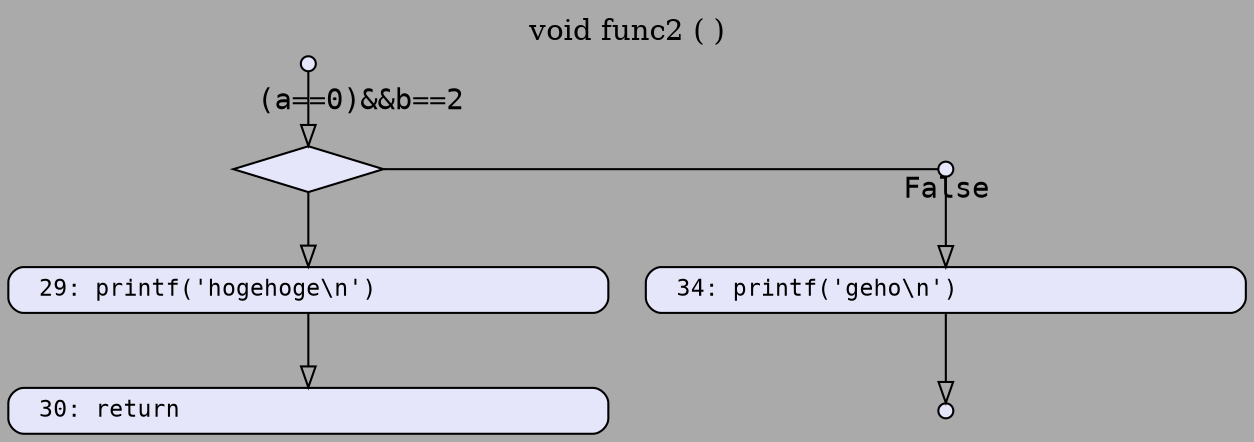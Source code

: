 digraph "void func2 ( )" {

    label = "void func2 ( )";
graph [
    bgcolor = "#aaaaaa",
    labelloc = "t",
    splines = "false",
];
edge [
    fillcolor = "#aaaaaa",
    fontcolor = "#000000",
    fontname = "NSimSun",
    fontsize = "14",
];
node [
    color = "#000000",
    fillcolor = "#e6e6fa",
    fixedsize = "true",
    fontcolor = "#000000",
    fontname = "NSimSun",
    fontsize = "11",
    shape = "box",
    style = "filled, rounded",
    width = "3.0",
];



Node_61    [height = "0.1",shape = "point",width = "0.1",label = ""]
Node_62    [height = "0.3",shape = "diamond",style = "filled",width = "1",label = ""]
Node_63    [height = "0.3",width = "4",label = " 29: printf('hogehoge\\n')\l"]
Node_64    [height = "0.3",width = "4",label = " 30: return\l"]


Node_61 -> Node_62  [ headlabel = " (a==0)&&b==2\l", labelangle = "-45", labeldistance = "3.0", labelfloat = "true", weight = "100",];
Node_62 -> Node_63  [ weight = "100",];
Node_63 -> Node_64  [ weight = "100",];



Node_65    [height = "0.1",shape = "point",width = "0.1",label = ""]
Node_66    [height = "0.3",width = "4",label = " 34: printf('geho\\n')\l"]
Node_67    [height = "0.1",shape = "point",width = "0.1",label = ""]


Node_62 -> Node_65  [ dir = "none", headlabel = " False\l", labelangle = "90", labeldistance = "1", labelfloat = "true",];
{rank = same; Node_62; Node_65}
Node_65 -> Node_66  [ weight = "100",];
Node_66 -> Node_67  [ weight = "100",];
}
 